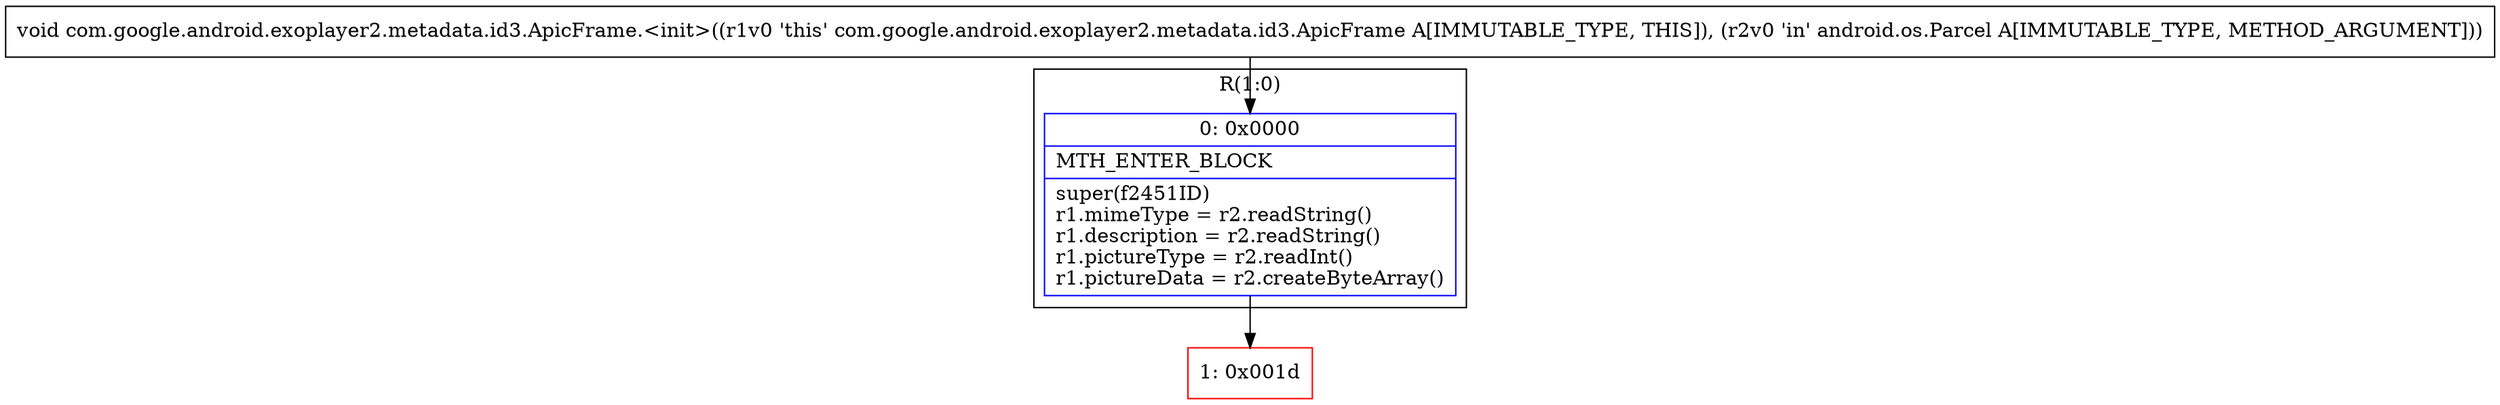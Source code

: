 digraph "CFG forcom.google.android.exoplayer2.metadata.id3.ApicFrame.\<init\>(Landroid\/os\/Parcel;)V" {
subgraph cluster_Region_1393962132 {
label = "R(1:0)";
node [shape=record,color=blue];
Node_0 [shape=record,label="{0\:\ 0x0000|MTH_ENTER_BLOCK\l|super(f2451ID)\lr1.mimeType = r2.readString()\lr1.description = r2.readString()\lr1.pictureType = r2.readInt()\lr1.pictureData = r2.createByteArray()\l}"];
}
Node_1 [shape=record,color=red,label="{1\:\ 0x001d}"];
MethodNode[shape=record,label="{void com.google.android.exoplayer2.metadata.id3.ApicFrame.\<init\>((r1v0 'this' com.google.android.exoplayer2.metadata.id3.ApicFrame A[IMMUTABLE_TYPE, THIS]), (r2v0 'in' android.os.Parcel A[IMMUTABLE_TYPE, METHOD_ARGUMENT])) }"];
MethodNode -> Node_0;
Node_0 -> Node_1;
}

